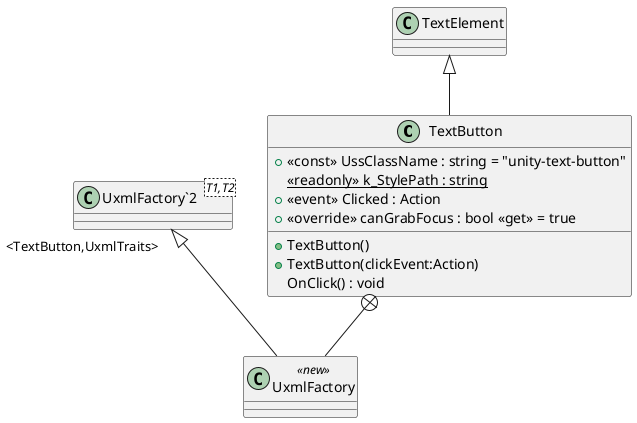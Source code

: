 @startuml
class TextButton {
    + <<const>> UssClassName : string = "unity-text-button"
    {static} <<readonly>> k_StylePath : string
    +  <<event>> Clicked : Action 
    + TextButton()
    + TextButton(clickEvent:Action)
    OnClick() : void
    + <<override>> canGrabFocus : bool <<get>> = true
}
class UxmlFactory <<new>> {
}
class "UxmlFactory`2"<T1,T2> {
}
TextElement <|-- TextButton
TextButton +-- UxmlFactory
"UxmlFactory`2" "<TextButton,UxmlTraits>" <|-- UxmlFactory
@enduml
